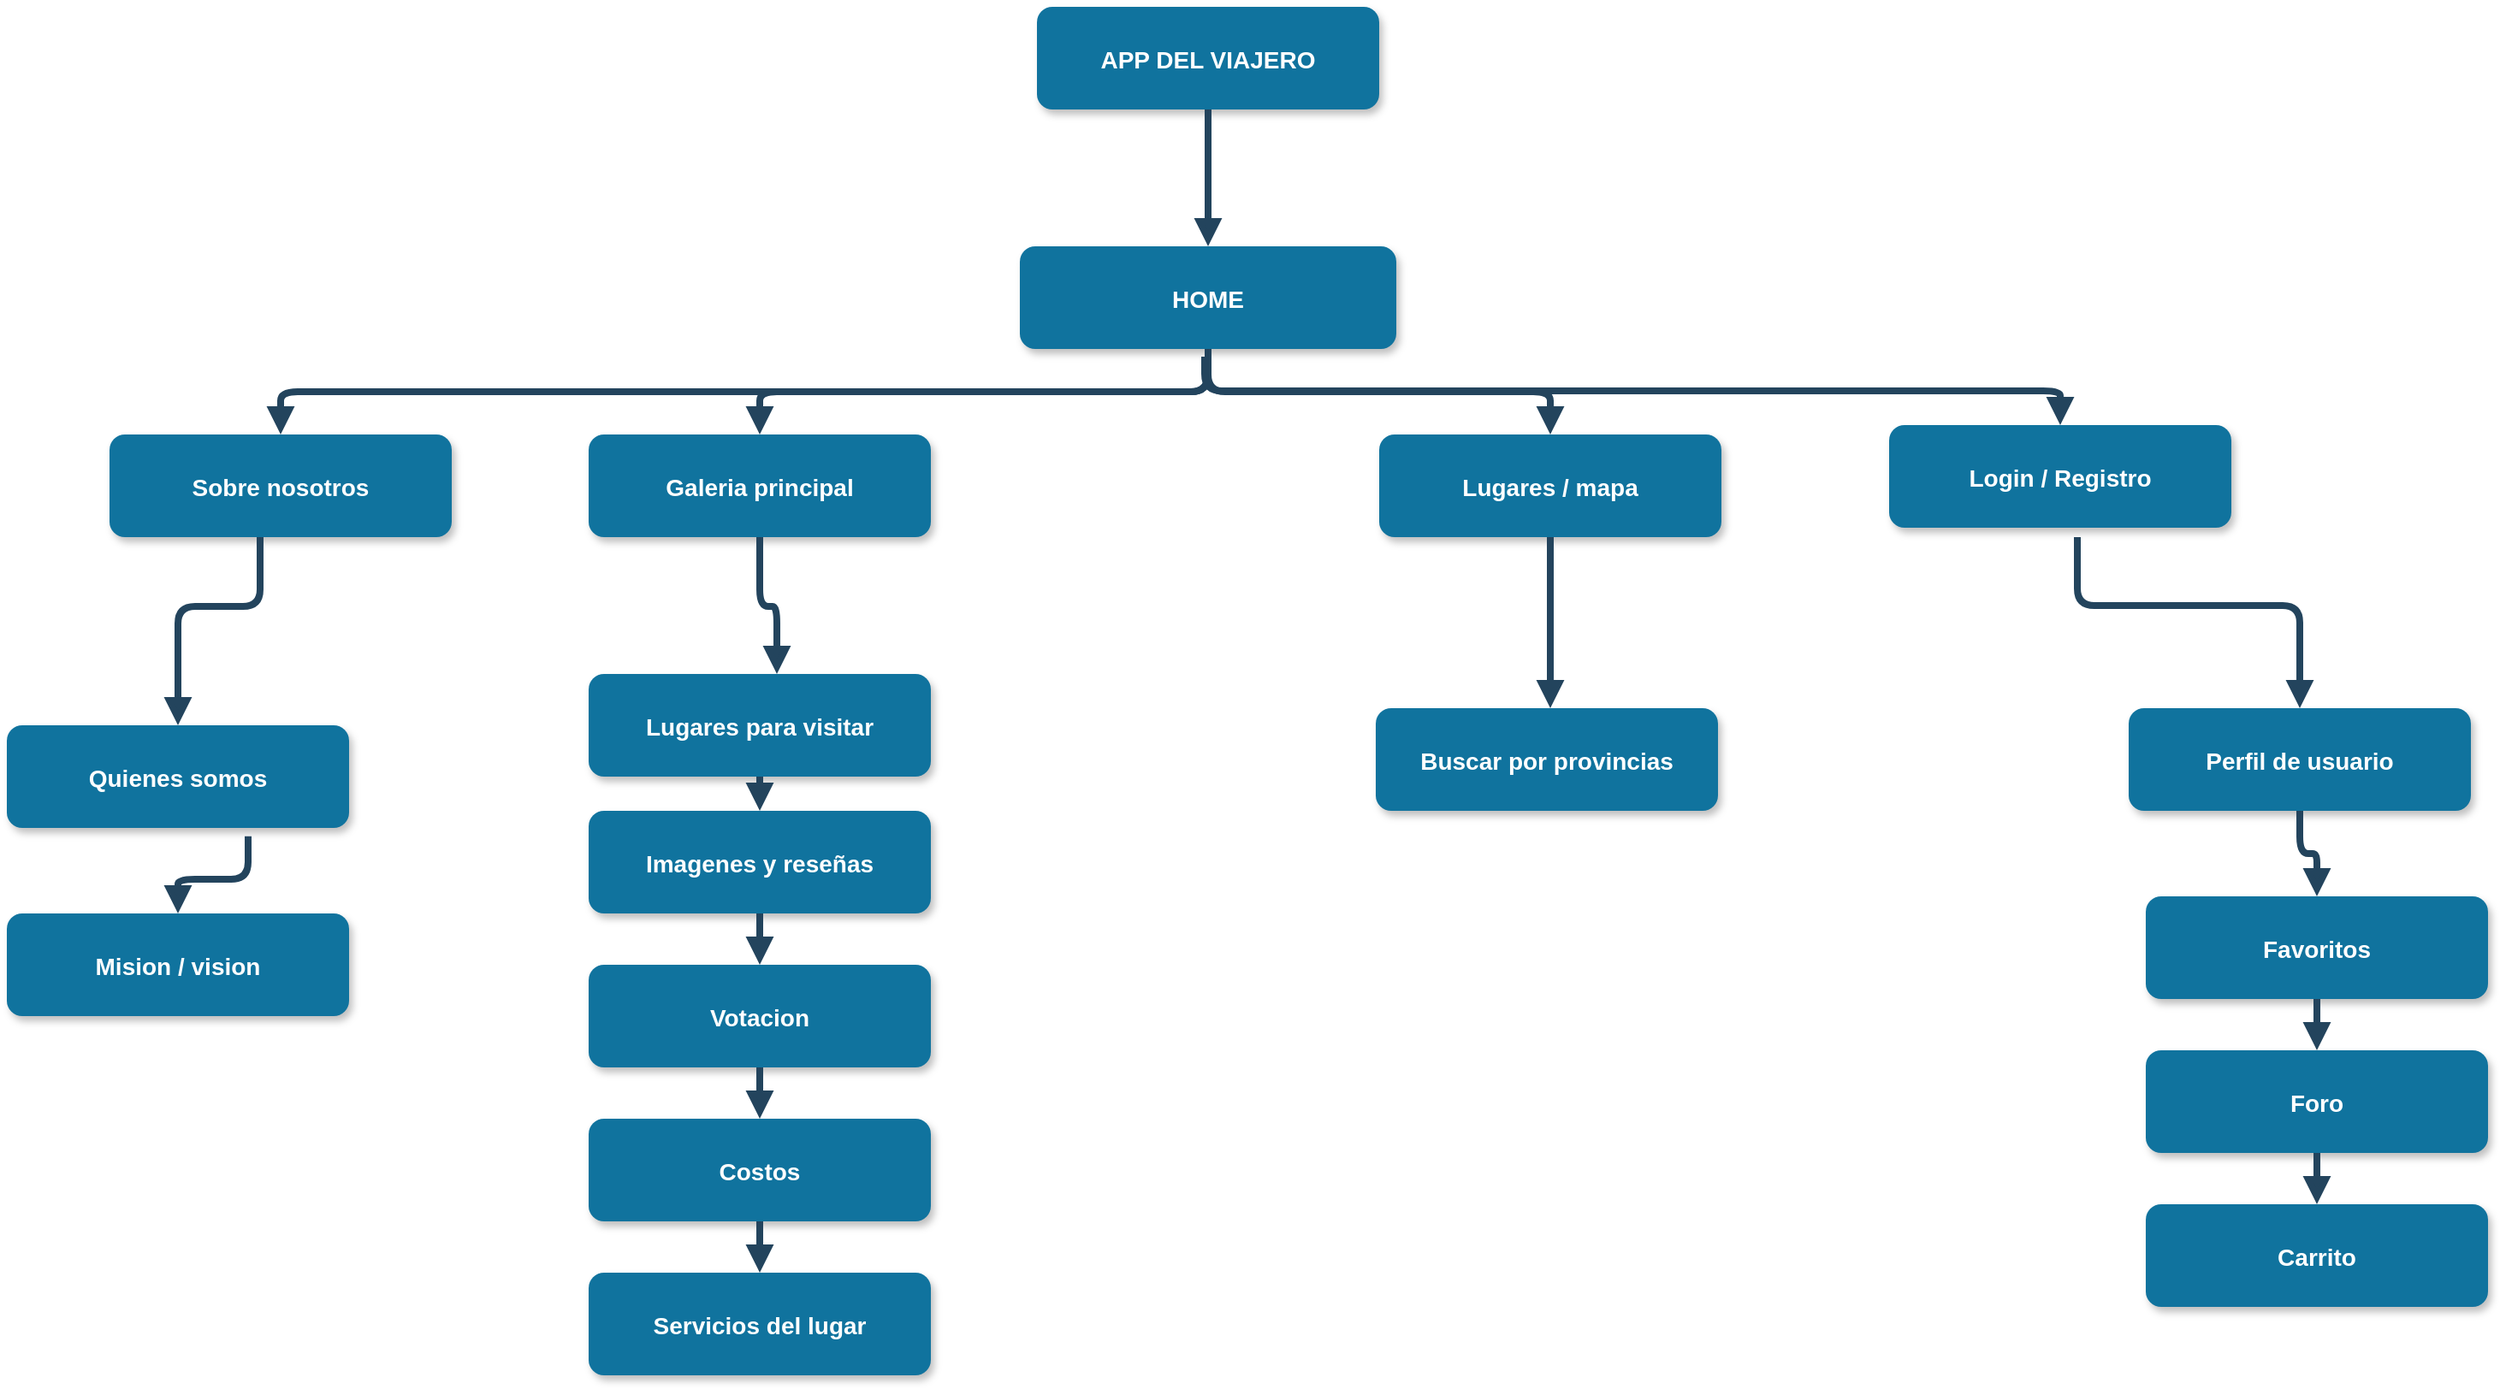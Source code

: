 <mxfile version="20.2.2" type="github">
  <diagram name="Page-1" id="97916047-d0de-89f5-080d-49f4d83e522f">
    <mxGraphModel dx="5058" dy="826" grid="1" gridSize="10" guides="1" tooltips="1" connect="1" arrows="1" fold="1" page="1" pageScale="1.5" pageWidth="1169" pageHeight="827" background="none" math="0" shadow="0">
      <root>
        <mxCell id="0" />
        <mxCell id="1" parent="0" />
        <mxCell id="2" value="APP DEL VIAJERO" style="rounded=1;fillColor=#10739E;strokeColor=none;shadow=1;gradientColor=none;fontStyle=1;fontColor=#FFFFFF;fontSize=14;" parent="1" vertex="1">
          <mxGeometry x="-2118" y="250" width="200" height="60" as="geometry" />
        </mxCell>
        <mxCell id="3" value="HOME" style="rounded=1;fillColor=#10739E;strokeColor=none;shadow=1;gradientColor=none;fontStyle=1;fontColor=#FFFFFF;fontSize=14;" parent="1" vertex="1">
          <mxGeometry x="-2128" y="390" width="220" height="60" as="geometry" />
        </mxCell>
        <mxCell id="4" value="Sobre nosotros" style="rounded=1;fillColor=#10739E;strokeColor=none;shadow=1;gradientColor=none;fontStyle=1;fontColor=#FFFFFF;fontSize=14;" parent="1" vertex="1">
          <mxGeometry x="-2660" y="500" width="200" height="60" as="geometry" />
        </mxCell>
        <mxCell id="5" value="Galeria principal" style="rounded=1;fillColor=#10739E;strokeColor=none;shadow=1;gradientColor=none;fontStyle=1;fontColor=#FFFFFF;fontSize=14;" parent="1" vertex="1">
          <mxGeometry x="-2380" y="500" width="200" height="60" as="geometry" />
        </mxCell>
        <mxCell id="6" value="Lugares / mapa" style="rounded=1;fillColor=#10739E;strokeColor=none;shadow=1;gradientColor=none;fontStyle=1;fontColor=#FFFFFF;fontSize=14;" parent="1" vertex="1">
          <mxGeometry x="-1918" y="500" width="200" height="60" as="geometry" />
        </mxCell>
        <mxCell id="8" value="Lugares para visitar" style="rounded=1;fillColor=#10739E;strokeColor=none;shadow=1;gradientColor=none;fontStyle=1;fontColor=#FFFFFF;fontSize=14;" parent="1" vertex="1">
          <mxGeometry x="-2380" y="640" width="200" height="60" as="geometry" />
        </mxCell>
        <mxCell id="9" value="Imagenes y reseñas" style="rounded=1;fillColor=#10739E;strokeColor=none;shadow=1;gradientColor=none;fontStyle=1;fontColor=#FFFFFF;fontSize=14;" parent="1" vertex="1">
          <mxGeometry x="-2380" y="720" width="200" height="60" as="geometry" />
        </mxCell>
        <mxCell id="10" value="Votacion" style="rounded=1;fillColor=#10739E;strokeColor=none;shadow=1;gradientColor=none;fontStyle=1;fontColor=#FFFFFF;fontSize=14;" parent="1" vertex="1">
          <mxGeometry x="-2380" y="810" width="200" height="60" as="geometry" />
        </mxCell>
        <mxCell id="11" value="Costos" style="rounded=1;fillColor=#10739E;strokeColor=none;shadow=1;gradientColor=none;fontStyle=1;fontColor=#FFFFFF;fontSize=14;" parent="1" vertex="1">
          <mxGeometry x="-2380" y="900" width="200" height="60" as="geometry" />
        </mxCell>
        <mxCell id="12" value="Servicios del lugar" style="rounded=1;fillColor=#10739E;strokeColor=none;shadow=1;gradientColor=none;fontStyle=1;fontColor=#FFFFFF;fontSize=14;" parent="1" vertex="1">
          <mxGeometry x="-2380" y="990" width="200" height="60" as="geometry" />
        </mxCell>
        <mxCell id="18" value="Perfil de usuario" style="rounded=1;fillColor=#10739E;strokeColor=none;shadow=1;gradientColor=none;fontStyle=1;fontColor=#FFFFFF;fontSize=14;" parent="1" vertex="1">
          <mxGeometry x="-1480" y="660" width="200" height="60" as="geometry" />
        </mxCell>
        <mxCell id="19" value="Favoritos" style="rounded=1;fillColor=#10739E;strokeColor=none;shadow=1;gradientColor=none;fontStyle=1;fontColor=#FFFFFF;fontSize=14;" parent="1" vertex="1">
          <mxGeometry x="-1470" y="770" width="200" height="60" as="geometry" />
        </mxCell>
        <mxCell id="20" value="Foro" style="rounded=1;fillColor=#10739E;strokeColor=none;shadow=1;gradientColor=none;fontStyle=1;fontColor=#FFFFFF;fontSize=14;" parent="1" vertex="1">
          <mxGeometry x="-1470" y="860" width="200" height="60" as="geometry" />
        </mxCell>
        <mxCell id="23" value="Buscar por provincias" style="rounded=1;fillColor=#10739E;strokeColor=none;shadow=1;gradientColor=none;fontStyle=1;fontColor=#FFFFFF;fontSize=14;" parent="1" vertex="1">
          <mxGeometry x="-1920" y="660" width="200" height="60" as="geometry" />
        </mxCell>
        <mxCell id="29" value="" style="edgeStyle=elbowEdgeStyle;elbow=vertical;strokeWidth=4;endArrow=block;endFill=1;fontStyle=1;strokeColor=#23445D;" parent="1" source="2" target="3" edge="1">
          <mxGeometry x="-2768" y="210" width="100" height="100" as="geometry">
            <mxPoint x="-2768" y="310" as="sourcePoint" />
            <mxPoint x="-2668" y="210" as="targetPoint" />
          </mxGeometry>
        </mxCell>
        <mxCell id="30" value="" style="edgeStyle=elbowEdgeStyle;elbow=vertical;strokeWidth=4;endArrow=block;endFill=1;fontStyle=1;strokeColor=#23445D;" parent="1" source="3" target="5" edge="1">
          <mxGeometry x="-2768" y="210" width="100" height="100" as="geometry">
            <mxPoint x="-2768" y="310" as="sourcePoint" />
            <mxPoint x="-2668" y="210" as="targetPoint" />
          </mxGeometry>
        </mxCell>
        <mxCell id="31" value="" style="edgeStyle=elbowEdgeStyle;elbow=vertical;strokeWidth=4;endArrow=block;endFill=1;fontStyle=1;strokeColor=#23445D;" parent="1" source="3" target="4" edge="1">
          <mxGeometry x="-2768" y="210" width="100" height="100" as="geometry">
            <mxPoint x="-2768" y="310" as="sourcePoint" />
            <mxPoint x="-2668" y="210" as="targetPoint" />
          </mxGeometry>
        </mxCell>
        <mxCell id="32" value="" style="edgeStyle=elbowEdgeStyle;elbow=vertical;strokeWidth=4;endArrow=block;endFill=1;fontStyle=1;strokeColor=#23445D;" parent="1" source="3" target="6" edge="1">
          <mxGeometry x="-2768" y="210" width="100" height="100" as="geometry">
            <mxPoint x="-2768" y="310" as="sourcePoint" />
            <mxPoint x="-2668" y="210" as="targetPoint" />
          </mxGeometry>
        </mxCell>
        <mxCell id="34" value="" style="edgeStyle=elbowEdgeStyle;elbow=vertical;strokeWidth=4;endArrow=block;endFill=1;fontStyle=1;strokeColor=#23445D;exitX=0.5;exitY=1;exitDx=0;exitDy=0;" parent="1" source="5" target="8" edge="1">
          <mxGeometry x="-2768" y="210" width="100" height="100" as="geometry">
            <mxPoint x="-2768" y="310" as="sourcePoint" />
            <mxPoint x="-2668" y="210" as="targetPoint" />
            <Array as="points">
              <mxPoint x="-2270" y="600.5" />
              <mxPoint x="-2238" y="600" />
            </Array>
          </mxGeometry>
        </mxCell>
        <mxCell id="37" value="" style="edgeStyle=elbowEdgeStyle;elbow=vertical;strokeWidth=4;endArrow=block;endFill=1;fontStyle=1;strokeColor=#23445D;exitX=0.5;exitY=1;exitDx=0;exitDy=0;" parent="1" source="6" target="23" edge="1">
          <mxGeometry x="-2768" y="210" width="100" height="100" as="geometry">
            <mxPoint x="-2768" y="310" as="sourcePoint" />
            <mxPoint x="-2668" y="210" as="targetPoint" />
            <Array as="points">
              <mxPoint x="-1818" y="600" />
            </Array>
          </mxGeometry>
        </mxCell>
        <mxCell id="38" value="" style="edgeStyle=elbowEdgeStyle;elbow=vertical;strokeWidth=4;endArrow=block;endFill=1;fontStyle=1;strokeColor=#23445D;" parent="1" source="8" target="9" edge="1">
          <mxGeometry x="-2600" y="180" width="100" height="100" as="geometry">
            <mxPoint x="-2600" y="280" as="sourcePoint" />
            <mxPoint x="-2500" y="180" as="targetPoint" />
          </mxGeometry>
        </mxCell>
        <mxCell id="39" value="" style="edgeStyle=elbowEdgeStyle;elbow=vertical;strokeWidth=4;endArrow=block;endFill=1;fontStyle=1;strokeColor=#23445D;" parent="1" source="9" target="10" edge="1">
          <mxGeometry x="-2600" y="190" width="100" height="100" as="geometry">
            <mxPoint x="-2600" y="290" as="sourcePoint" />
            <mxPoint x="-2500" y="190" as="targetPoint" />
          </mxGeometry>
        </mxCell>
        <mxCell id="40" value="" style="edgeStyle=elbowEdgeStyle;elbow=vertical;strokeWidth=4;endArrow=block;endFill=1;fontStyle=1;strokeColor=#23445D;" parent="1" source="10" target="11" edge="1">
          <mxGeometry x="-2600" y="200" width="100" height="100" as="geometry">
            <mxPoint x="-2600" y="300" as="sourcePoint" />
            <mxPoint x="-2500" y="200" as="targetPoint" />
          </mxGeometry>
        </mxCell>
        <mxCell id="41" value="" style="edgeStyle=elbowEdgeStyle;elbow=vertical;strokeWidth=4;endArrow=block;endFill=1;fontStyle=1;strokeColor=#23445D;" parent="1" source="11" target="12" edge="1">
          <mxGeometry x="-2600" y="210" width="100" height="100" as="geometry">
            <mxPoint x="-2600" y="310" as="sourcePoint" />
            <mxPoint x="-2500" y="210" as="targetPoint" />
          </mxGeometry>
        </mxCell>
        <mxCell id="46" value="" style="edgeStyle=elbowEdgeStyle;elbow=vertical;strokeWidth=4;endArrow=block;endFill=1;fontStyle=1;strokeColor=#23445D;" parent="1" source="18" target="19" edge="1">
          <mxGeometry x="-2718" y="210" width="100" height="100" as="geometry">
            <mxPoint x="-2718" y="310" as="sourcePoint" />
            <mxPoint x="-2618" y="210" as="targetPoint" />
          </mxGeometry>
        </mxCell>
        <mxCell id="47" value="" style="edgeStyle=elbowEdgeStyle;elbow=vertical;strokeWidth=4;endArrow=block;endFill=1;fontStyle=1;strokeColor=#23445D;" parent="1" source="19" target="20" edge="1">
          <mxGeometry x="-2718" y="220" width="100" height="100" as="geometry">
            <mxPoint x="-2718" y="320" as="sourcePoint" />
            <mxPoint x="-2618" y="220" as="targetPoint" />
          </mxGeometry>
        </mxCell>
        <mxCell id="55" value="" style="edgeStyle=elbowEdgeStyle;elbow=vertical;strokeWidth=4;endArrow=block;endFill=1;fontStyle=1;strokeColor=#23445D;" parent="1" target="18" edge="1">
          <mxGeometry x="-2768" y="210" width="100" height="100" as="geometry">
            <mxPoint x="-1510" y="560" as="sourcePoint" />
            <mxPoint x="-2668" y="210" as="targetPoint" />
            <Array as="points">
              <mxPoint x="-1848" y="600" />
            </Array>
          </mxGeometry>
        </mxCell>
        <mxCell id="y-lX1e11rZeuyW-YSD9c-55" value="" style="edgeStyle=elbowEdgeStyle;elbow=vertical;strokeWidth=4;endArrow=block;endFill=1;fontStyle=1;strokeColor=#23445D;" edge="1" parent="1">
          <mxGeometry x="-2758" y="220" width="100" height="100" as="geometry">
            <mxPoint x="-2020" y="454.5" as="sourcePoint" />
            <mxPoint x="-1520" y="494.5" as="targetPoint" />
          </mxGeometry>
        </mxCell>
        <mxCell id="y-lX1e11rZeuyW-YSD9c-56" value="Login / Registro" style="rounded=1;fillColor=#10739E;strokeColor=none;shadow=1;gradientColor=none;fontStyle=1;fontColor=#FFFFFF;fontSize=14;" vertex="1" parent="1">
          <mxGeometry x="-1620" y="494.5" width="200" height="60" as="geometry" />
        </mxCell>
        <mxCell id="y-lX1e11rZeuyW-YSD9c-57" value="" style="edgeStyle=elbowEdgeStyle;elbow=vertical;strokeWidth=4;endArrow=block;endFill=1;fontStyle=1;strokeColor=#23445D;exitX=0.5;exitY=1;exitDx=0;exitDy=0;entryX=0.7;entryY=0;entryDx=0;entryDy=0;entryPerimeter=0;" edge="1" parent="1">
          <mxGeometry x="-3060" y="210" width="100" height="100" as="geometry">
            <mxPoint x="-2572" y="560" as="sourcePoint" />
            <mxPoint x="-2620" y="670" as="targetPoint" />
            <Array as="points">
              <mxPoint x="-2562" y="600.5" />
              <mxPoint x="-2530" y="600" />
            </Array>
          </mxGeometry>
        </mxCell>
        <mxCell id="y-lX1e11rZeuyW-YSD9c-61" value="Quienes somos" style="rounded=1;fillColor=#10739E;strokeColor=none;shadow=1;gradientColor=none;fontStyle=1;fontColor=#FFFFFF;fontSize=14;" vertex="1" parent="1">
          <mxGeometry x="-2720" y="670" width="200" height="60" as="geometry" />
        </mxCell>
        <mxCell id="y-lX1e11rZeuyW-YSD9c-62" value="Mision / vision" style="rounded=1;fillColor=#10739E;strokeColor=none;shadow=1;gradientColor=none;fontStyle=1;fontColor=#FFFFFF;fontSize=14;" vertex="1" parent="1">
          <mxGeometry x="-2720" y="780" width="200" height="60" as="geometry" />
        </mxCell>
        <mxCell id="y-lX1e11rZeuyW-YSD9c-64" value="" style="edgeStyle=elbowEdgeStyle;elbow=vertical;strokeWidth=4;endArrow=block;endFill=1;fontStyle=1;strokeColor=#23445D;entryX=0.5;entryY=0;entryDx=0;entryDy=0;exitX=0.705;exitY=1.081;exitDx=0;exitDy=0;exitPerimeter=0;" edge="1" parent="1" source="y-lX1e11rZeuyW-YSD9c-61" target="y-lX1e11rZeuyW-YSD9c-62">
          <mxGeometry x="-2718" y="220" width="100" height="100" as="geometry">
            <mxPoint x="-2398" y="740" as="sourcePoint" />
            <mxPoint x="-2398" y="760" as="targetPoint" />
            <Array as="points">
              <mxPoint x="-2650" y="760" />
            </Array>
          </mxGeometry>
        </mxCell>
        <mxCell id="y-lX1e11rZeuyW-YSD9c-65" value="Carrito" style="rounded=1;fillColor=#10739E;strokeColor=none;shadow=1;gradientColor=none;fontStyle=1;fontColor=#FFFFFF;fontSize=14;" vertex="1" parent="1">
          <mxGeometry x="-1470" y="950" width="200" height="60" as="geometry" />
        </mxCell>
        <mxCell id="y-lX1e11rZeuyW-YSD9c-66" value="" style="edgeStyle=elbowEdgeStyle;elbow=vertical;strokeWidth=4;endArrow=block;endFill=1;fontStyle=1;strokeColor=#23445D;entryX=0.5;entryY=0;entryDx=0;entryDy=0;" edge="1" parent="1" target="y-lX1e11rZeuyW-YSD9c-65">
          <mxGeometry x="-2708" y="230" width="100" height="100" as="geometry">
            <mxPoint x="-1370" y="920" as="sourcePoint" />
            <mxPoint x="-1360" y="870" as="targetPoint" />
          </mxGeometry>
        </mxCell>
      </root>
    </mxGraphModel>
  </diagram>
</mxfile>
